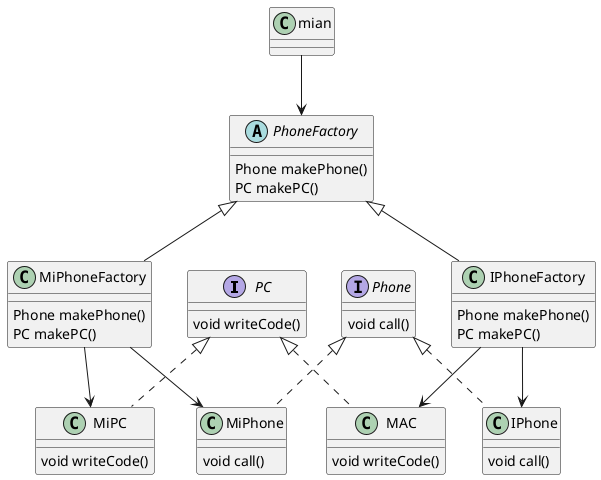 @startuml
Interface PC {
    void writeCode()
}

class MiPC implements PC {
    void writeCode()
}

class MAC implements PC {
    void writeCode()
}

Interface Phone {
    void call()
}
class MiPhone implements Phone {
    void call()
}
class IPhone implements Phone {
    void call()
}

Abstract PhoneFactory {
    Phone makePhone()
    PC makePC()
}

class MiPhoneFactory extends PhoneFactory {
    Phone makePhone()
    PC makePC()
}

class IPhoneFactory extends PhoneFactory {
    Phone makePhone()
    PC makePC()
}


MiPhoneFactory --> MiPhone
MiPhoneFactory --> MiPC

IPhoneFactory --> IPhone
IPhoneFactory --> MAC

mian --> PhoneFactory

@enduml